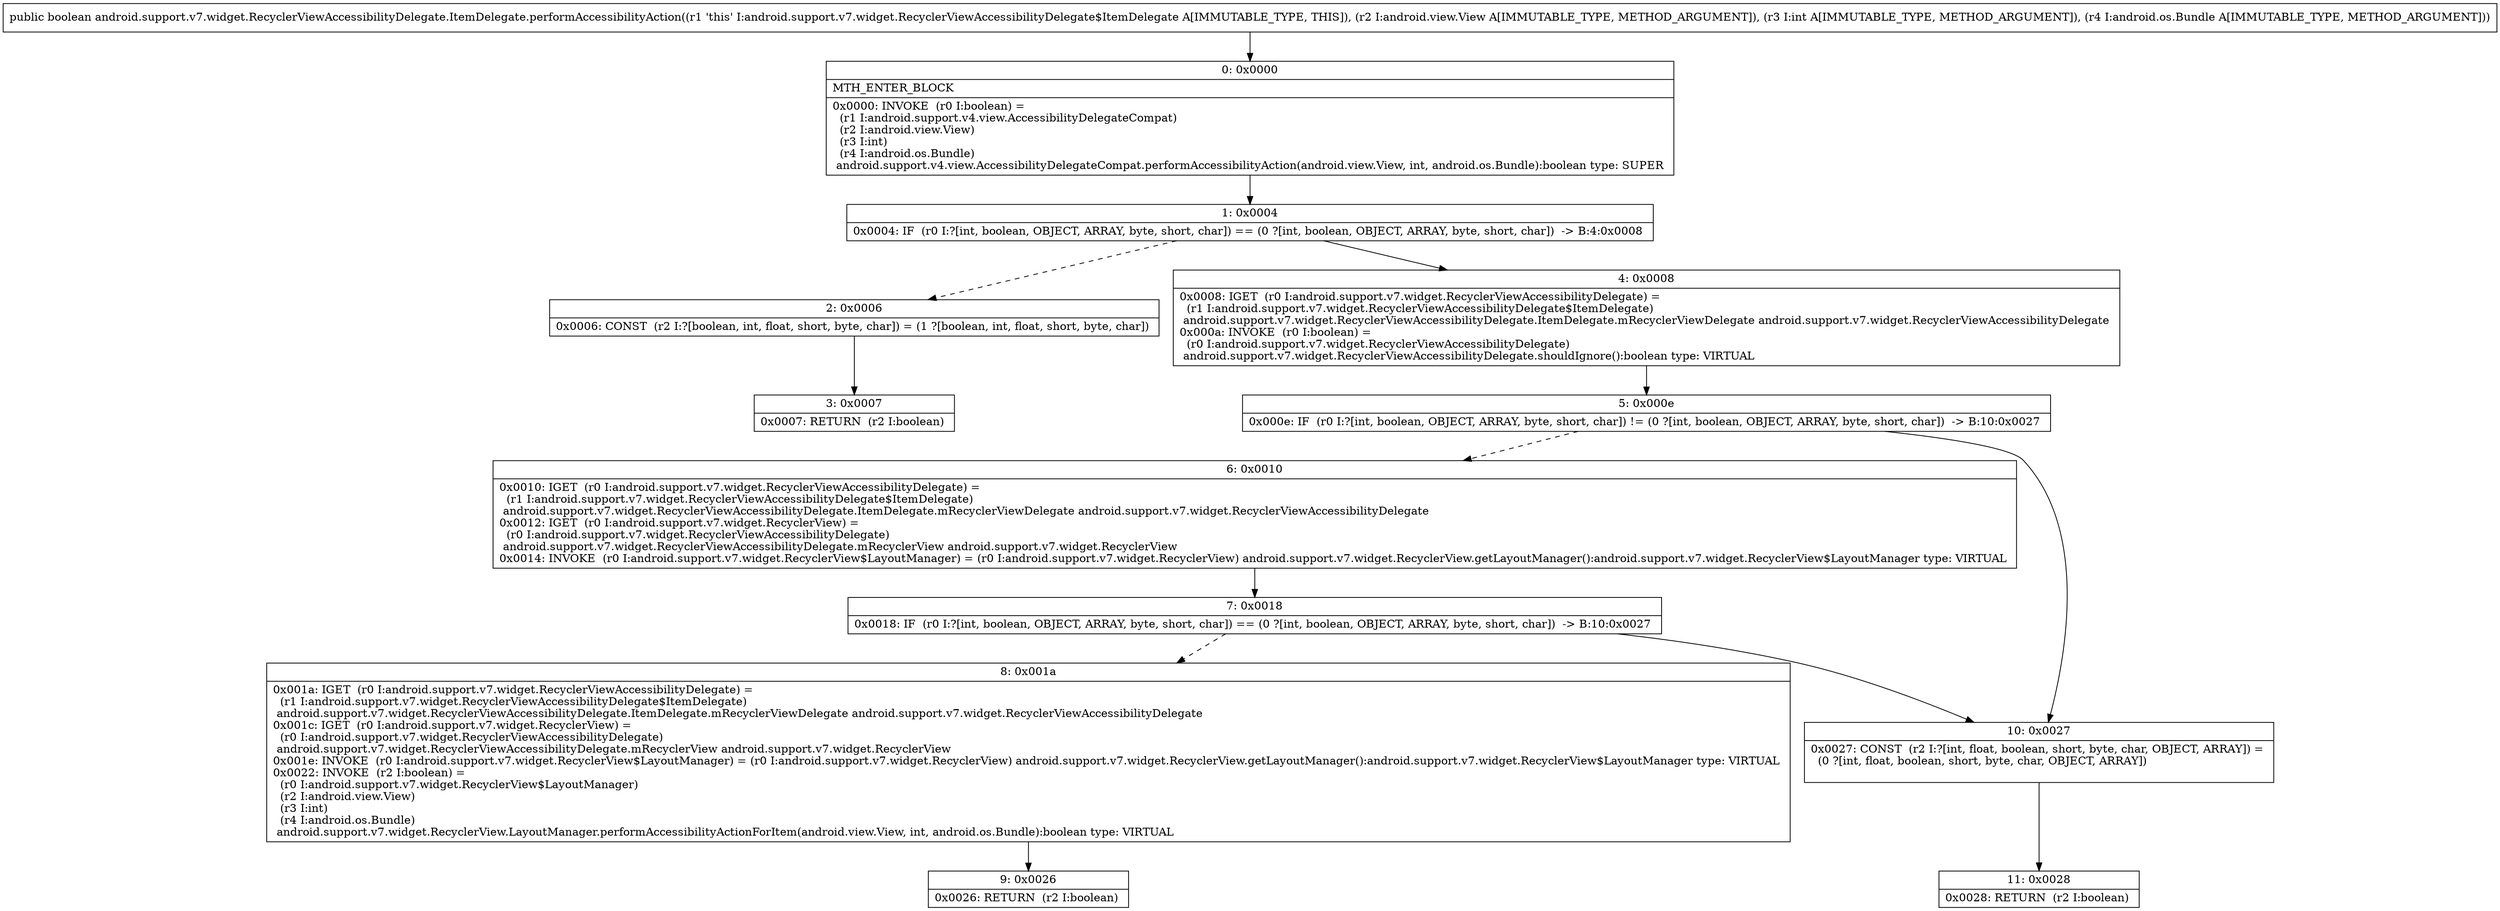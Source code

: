 digraph "CFG forandroid.support.v7.widget.RecyclerViewAccessibilityDelegate.ItemDelegate.performAccessibilityAction(Landroid\/view\/View;ILandroid\/os\/Bundle;)Z" {
Node_0 [shape=record,label="{0\:\ 0x0000|MTH_ENTER_BLOCK\l|0x0000: INVOKE  (r0 I:boolean) = \l  (r1 I:android.support.v4.view.AccessibilityDelegateCompat)\l  (r2 I:android.view.View)\l  (r3 I:int)\l  (r4 I:android.os.Bundle)\l android.support.v4.view.AccessibilityDelegateCompat.performAccessibilityAction(android.view.View, int, android.os.Bundle):boolean type: SUPER \l}"];
Node_1 [shape=record,label="{1\:\ 0x0004|0x0004: IF  (r0 I:?[int, boolean, OBJECT, ARRAY, byte, short, char]) == (0 ?[int, boolean, OBJECT, ARRAY, byte, short, char])  \-\> B:4:0x0008 \l}"];
Node_2 [shape=record,label="{2\:\ 0x0006|0x0006: CONST  (r2 I:?[boolean, int, float, short, byte, char]) = (1 ?[boolean, int, float, short, byte, char]) \l}"];
Node_3 [shape=record,label="{3\:\ 0x0007|0x0007: RETURN  (r2 I:boolean) \l}"];
Node_4 [shape=record,label="{4\:\ 0x0008|0x0008: IGET  (r0 I:android.support.v7.widget.RecyclerViewAccessibilityDelegate) = \l  (r1 I:android.support.v7.widget.RecyclerViewAccessibilityDelegate$ItemDelegate)\l android.support.v7.widget.RecyclerViewAccessibilityDelegate.ItemDelegate.mRecyclerViewDelegate android.support.v7.widget.RecyclerViewAccessibilityDelegate \l0x000a: INVOKE  (r0 I:boolean) = \l  (r0 I:android.support.v7.widget.RecyclerViewAccessibilityDelegate)\l android.support.v7.widget.RecyclerViewAccessibilityDelegate.shouldIgnore():boolean type: VIRTUAL \l}"];
Node_5 [shape=record,label="{5\:\ 0x000e|0x000e: IF  (r0 I:?[int, boolean, OBJECT, ARRAY, byte, short, char]) != (0 ?[int, boolean, OBJECT, ARRAY, byte, short, char])  \-\> B:10:0x0027 \l}"];
Node_6 [shape=record,label="{6\:\ 0x0010|0x0010: IGET  (r0 I:android.support.v7.widget.RecyclerViewAccessibilityDelegate) = \l  (r1 I:android.support.v7.widget.RecyclerViewAccessibilityDelegate$ItemDelegate)\l android.support.v7.widget.RecyclerViewAccessibilityDelegate.ItemDelegate.mRecyclerViewDelegate android.support.v7.widget.RecyclerViewAccessibilityDelegate \l0x0012: IGET  (r0 I:android.support.v7.widget.RecyclerView) = \l  (r0 I:android.support.v7.widget.RecyclerViewAccessibilityDelegate)\l android.support.v7.widget.RecyclerViewAccessibilityDelegate.mRecyclerView android.support.v7.widget.RecyclerView \l0x0014: INVOKE  (r0 I:android.support.v7.widget.RecyclerView$LayoutManager) = (r0 I:android.support.v7.widget.RecyclerView) android.support.v7.widget.RecyclerView.getLayoutManager():android.support.v7.widget.RecyclerView$LayoutManager type: VIRTUAL \l}"];
Node_7 [shape=record,label="{7\:\ 0x0018|0x0018: IF  (r0 I:?[int, boolean, OBJECT, ARRAY, byte, short, char]) == (0 ?[int, boolean, OBJECT, ARRAY, byte, short, char])  \-\> B:10:0x0027 \l}"];
Node_8 [shape=record,label="{8\:\ 0x001a|0x001a: IGET  (r0 I:android.support.v7.widget.RecyclerViewAccessibilityDelegate) = \l  (r1 I:android.support.v7.widget.RecyclerViewAccessibilityDelegate$ItemDelegate)\l android.support.v7.widget.RecyclerViewAccessibilityDelegate.ItemDelegate.mRecyclerViewDelegate android.support.v7.widget.RecyclerViewAccessibilityDelegate \l0x001c: IGET  (r0 I:android.support.v7.widget.RecyclerView) = \l  (r0 I:android.support.v7.widget.RecyclerViewAccessibilityDelegate)\l android.support.v7.widget.RecyclerViewAccessibilityDelegate.mRecyclerView android.support.v7.widget.RecyclerView \l0x001e: INVOKE  (r0 I:android.support.v7.widget.RecyclerView$LayoutManager) = (r0 I:android.support.v7.widget.RecyclerView) android.support.v7.widget.RecyclerView.getLayoutManager():android.support.v7.widget.RecyclerView$LayoutManager type: VIRTUAL \l0x0022: INVOKE  (r2 I:boolean) = \l  (r0 I:android.support.v7.widget.RecyclerView$LayoutManager)\l  (r2 I:android.view.View)\l  (r3 I:int)\l  (r4 I:android.os.Bundle)\l android.support.v7.widget.RecyclerView.LayoutManager.performAccessibilityActionForItem(android.view.View, int, android.os.Bundle):boolean type: VIRTUAL \l}"];
Node_9 [shape=record,label="{9\:\ 0x0026|0x0026: RETURN  (r2 I:boolean) \l}"];
Node_10 [shape=record,label="{10\:\ 0x0027|0x0027: CONST  (r2 I:?[int, float, boolean, short, byte, char, OBJECT, ARRAY]) = \l  (0 ?[int, float, boolean, short, byte, char, OBJECT, ARRAY])\l \l}"];
Node_11 [shape=record,label="{11\:\ 0x0028|0x0028: RETURN  (r2 I:boolean) \l}"];
MethodNode[shape=record,label="{public boolean android.support.v7.widget.RecyclerViewAccessibilityDelegate.ItemDelegate.performAccessibilityAction((r1 'this' I:android.support.v7.widget.RecyclerViewAccessibilityDelegate$ItemDelegate A[IMMUTABLE_TYPE, THIS]), (r2 I:android.view.View A[IMMUTABLE_TYPE, METHOD_ARGUMENT]), (r3 I:int A[IMMUTABLE_TYPE, METHOD_ARGUMENT]), (r4 I:android.os.Bundle A[IMMUTABLE_TYPE, METHOD_ARGUMENT])) }"];
MethodNode -> Node_0;
Node_0 -> Node_1;
Node_1 -> Node_2[style=dashed];
Node_1 -> Node_4;
Node_2 -> Node_3;
Node_4 -> Node_5;
Node_5 -> Node_6[style=dashed];
Node_5 -> Node_10;
Node_6 -> Node_7;
Node_7 -> Node_8[style=dashed];
Node_7 -> Node_10;
Node_8 -> Node_9;
Node_10 -> Node_11;
}

